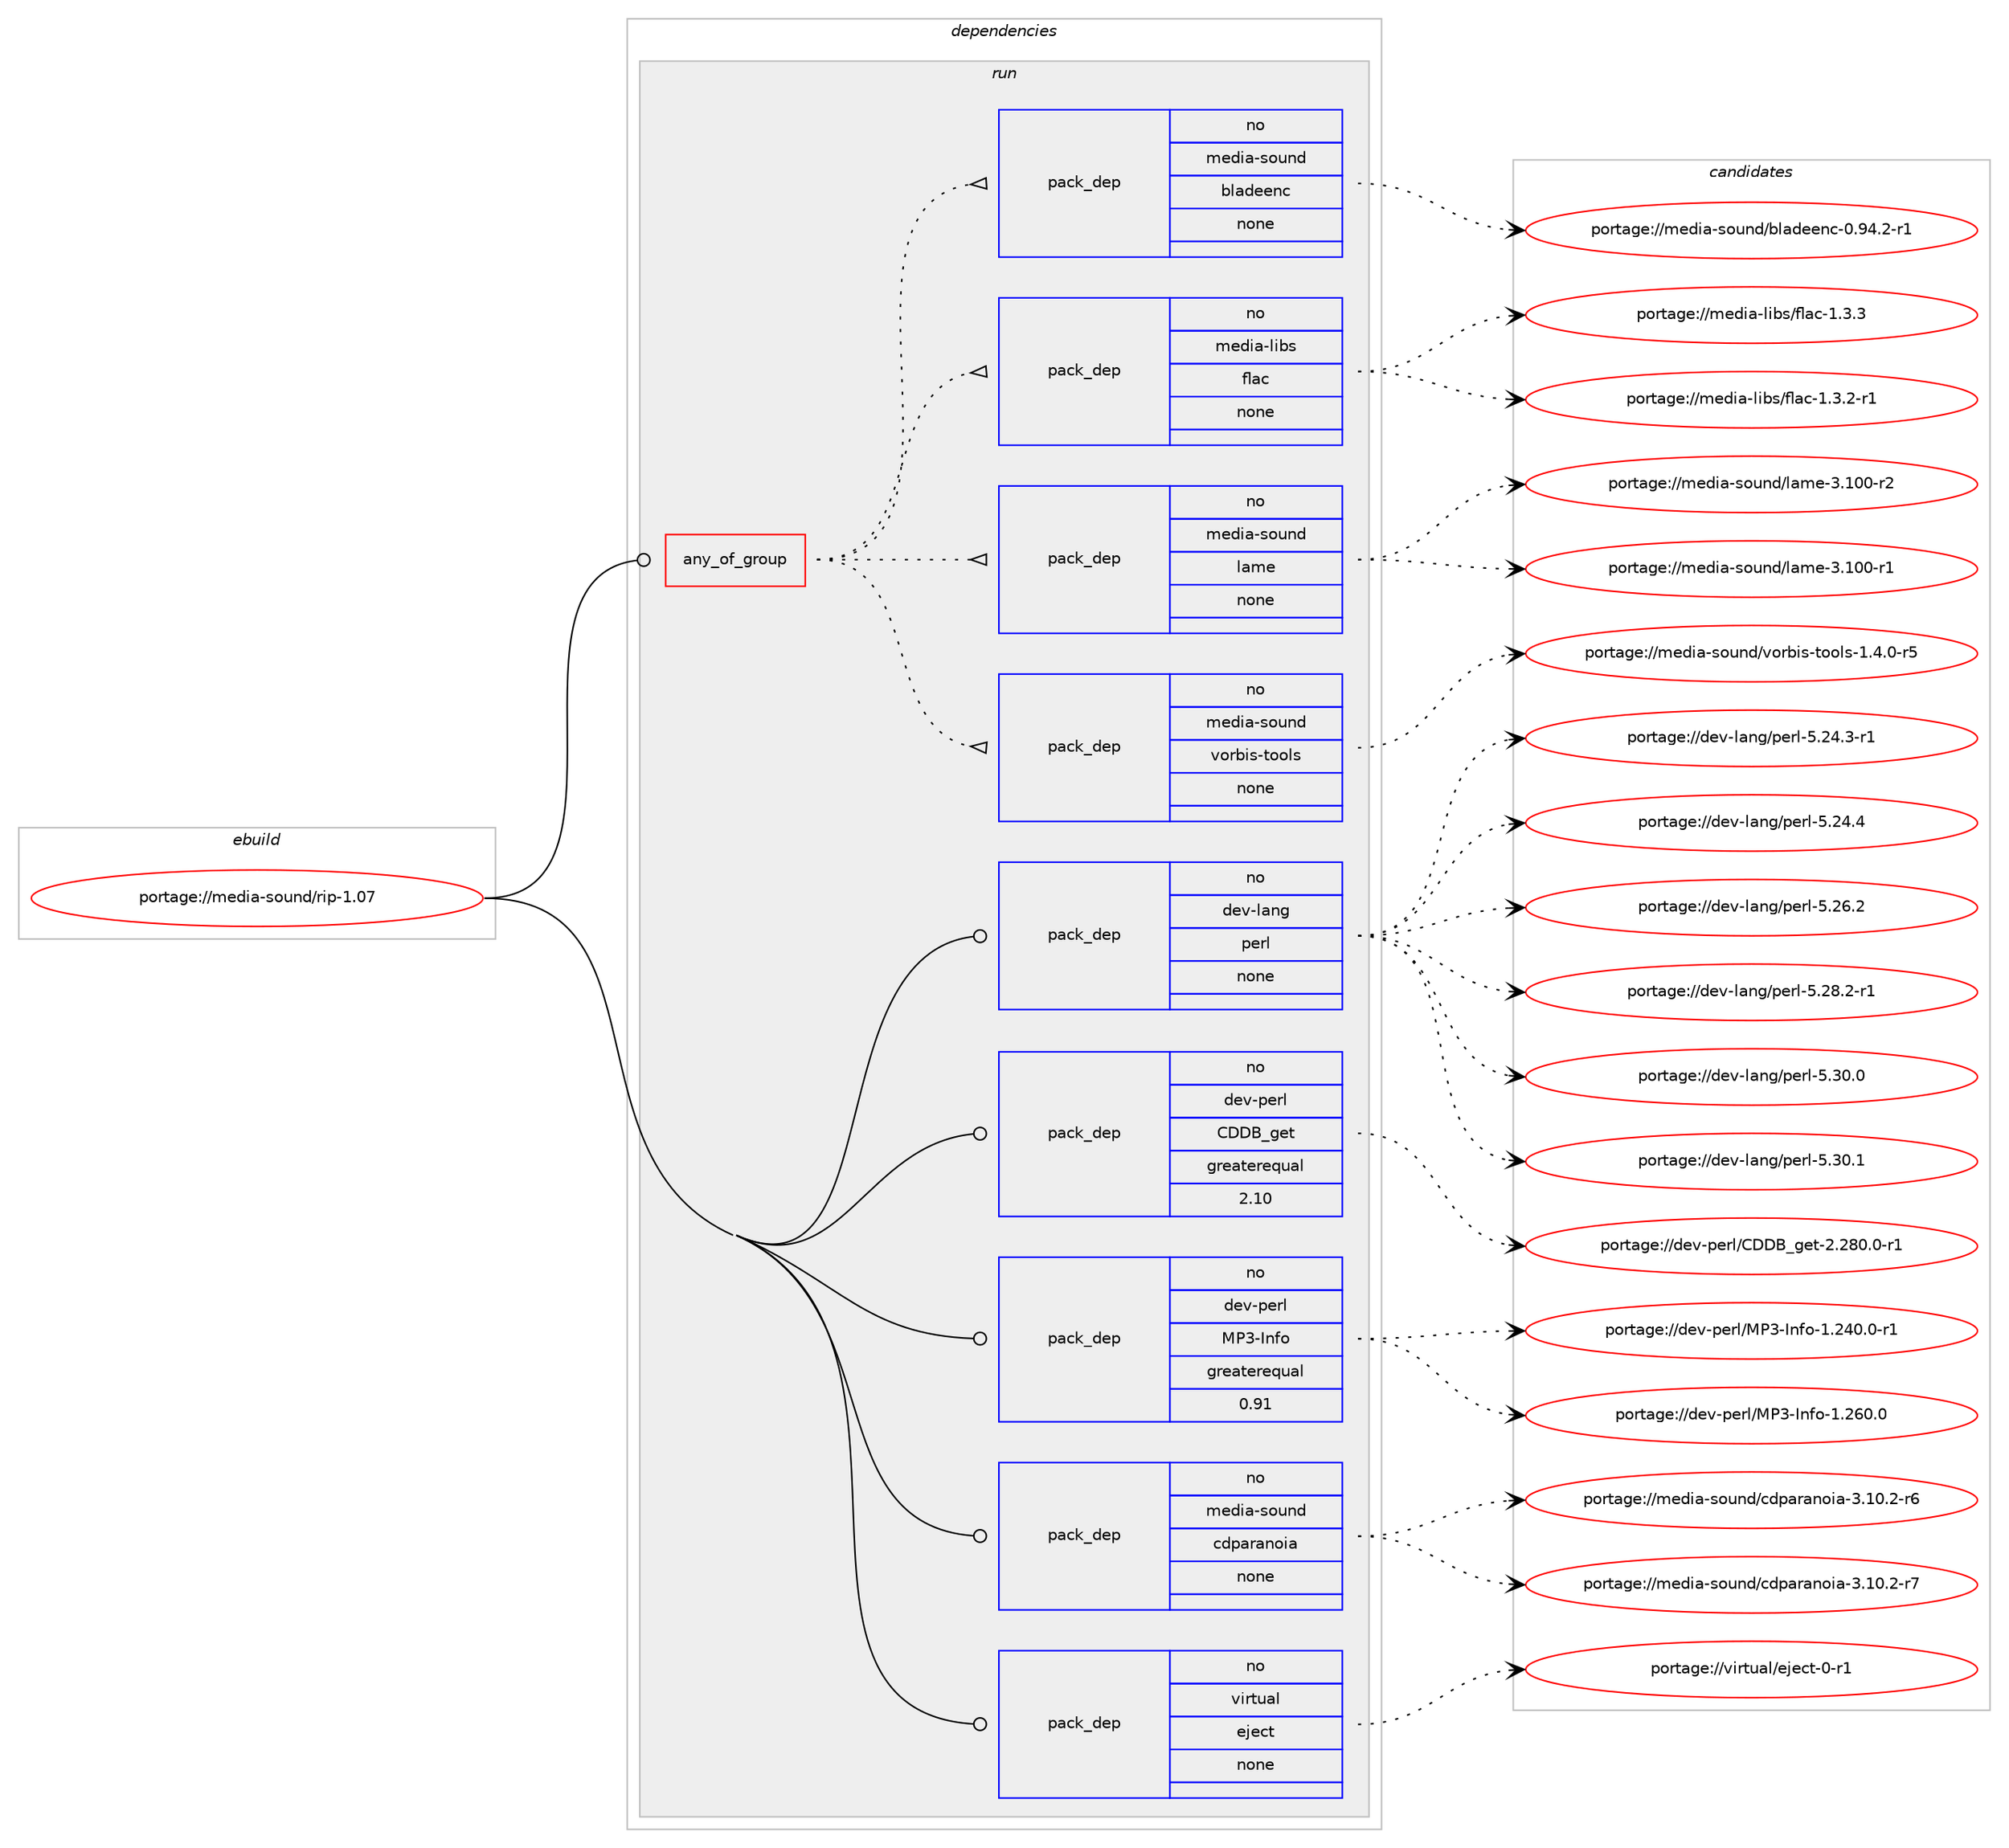 digraph prolog {

# *************
# Graph options
# *************

newrank=true;
concentrate=true;
compound=true;
graph [rankdir=LR,fontname=Helvetica,fontsize=10,ranksep=1.5];#, ranksep=2.5, nodesep=0.2];
edge  [arrowhead=vee];
node  [fontname=Helvetica,fontsize=10];

# **********
# The ebuild
# **********

subgraph cluster_leftcol {
color=gray;
rank=same;
label=<<i>ebuild</i>>;
id [label="portage://media-sound/rip-1.07", color=red, width=4, href="../media-sound/rip-1.07.svg"];
}

# ****************
# The dependencies
# ****************

subgraph cluster_midcol {
color=gray;
label=<<i>dependencies</i>>;
subgraph cluster_compile {
fillcolor="#eeeeee";
style=filled;
label=<<i>compile</i>>;
}
subgraph cluster_compileandrun {
fillcolor="#eeeeee";
style=filled;
label=<<i>compile and run</i>>;
}
subgraph cluster_run {
fillcolor="#eeeeee";
style=filled;
label=<<i>run</i>>;
subgraph any5373 {
dependency336021 [label=<<TABLE BORDER="0" CELLBORDER="1" CELLSPACING="0" CELLPADDING="4"><TR><TD CELLPADDING="10">any_of_group</TD></TR></TABLE>>, shape=none, color=red];subgraph pack246985 {
dependency336022 [label=<<TABLE BORDER="0" CELLBORDER="1" CELLSPACING="0" CELLPADDING="4" WIDTH="220"><TR><TD ROWSPAN="6" CELLPADDING="30">pack_dep</TD></TR><TR><TD WIDTH="110">no</TD></TR><TR><TD>media-sound</TD></TR><TR><TD>vorbis-tools</TD></TR><TR><TD>none</TD></TR><TR><TD></TD></TR></TABLE>>, shape=none, color=blue];
}
dependency336021:e -> dependency336022:w [weight=20,style="dotted",arrowhead="oinv"];
subgraph pack246986 {
dependency336023 [label=<<TABLE BORDER="0" CELLBORDER="1" CELLSPACING="0" CELLPADDING="4" WIDTH="220"><TR><TD ROWSPAN="6" CELLPADDING="30">pack_dep</TD></TR><TR><TD WIDTH="110">no</TD></TR><TR><TD>media-sound</TD></TR><TR><TD>lame</TD></TR><TR><TD>none</TD></TR><TR><TD></TD></TR></TABLE>>, shape=none, color=blue];
}
dependency336021:e -> dependency336023:w [weight=20,style="dotted",arrowhead="oinv"];
subgraph pack246987 {
dependency336024 [label=<<TABLE BORDER="0" CELLBORDER="1" CELLSPACING="0" CELLPADDING="4" WIDTH="220"><TR><TD ROWSPAN="6" CELLPADDING="30">pack_dep</TD></TR><TR><TD WIDTH="110">no</TD></TR><TR><TD>media-libs</TD></TR><TR><TD>flac</TD></TR><TR><TD>none</TD></TR><TR><TD></TD></TR></TABLE>>, shape=none, color=blue];
}
dependency336021:e -> dependency336024:w [weight=20,style="dotted",arrowhead="oinv"];
subgraph pack246988 {
dependency336025 [label=<<TABLE BORDER="0" CELLBORDER="1" CELLSPACING="0" CELLPADDING="4" WIDTH="220"><TR><TD ROWSPAN="6" CELLPADDING="30">pack_dep</TD></TR><TR><TD WIDTH="110">no</TD></TR><TR><TD>media-sound</TD></TR><TR><TD>bladeenc</TD></TR><TR><TD>none</TD></TR><TR><TD></TD></TR></TABLE>>, shape=none, color=blue];
}
dependency336021:e -> dependency336025:w [weight=20,style="dotted",arrowhead="oinv"];
}
id:e -> dependency336021:w [weight=20,style="solid",arrowhead="odot"];
subgraph pack246989 {
dependency336026 [label=<<TABLE BORDER="0" CELLBORDER="1" CELLSPACING="0" CELLPADDING="4" WIDTH="220"><TR><TD ROWSPAN="6" CELLPADDING="30">pack_dep</TD></TR><TR><TD WIDTH="110">no</TD></TR><TR><TD>dev-lang</TD></TR><TR><TD>perl</TD></TR><TR><TD>none</TD></TR><TR><TD></TD></TR></TABLE>>, shape=none, color=blue];
}
id:e -> dependency336026:w [weight=20,style="solid",arrowhead="odot"];
subgraph pack246990 {
dependency336027 [label=<<TABLE BORDER="0" CELLBORDER="1" CELLSPACING="0" CELLPADDING="4" WIDTH="220"><TR><TD ROWSPAN="6" CELLPADDING="30">pack_dep</TD></TR><TR><TD WIDTH="110">no</TD></TR><TR><TD>dev-perl</TD></TR><TR><TD>CDDB_get</TD></TR><TR><TD>greaterequal</TD></TR><TR><TD>2.10</TD></TR></TABLE>>, shape=none, color=blue];
}
id:e -> dependency336027:w [weight=20,style="solid",arrowhead="odot"];
subgraph pack246991 {
dependency336028 [label=<<TABLE BORDER="0" CELLBORDER="1" CELLSPACING="0" CELLPADDING="4" WIDTH="220"><TR><TD ROWSPAN="6" CELLPADDING="30">pack_dep</TD></TR><TR><TD WIDTH="110">no</TD></TR><TR><TD>dev-perl</TD></TR><TR><TD>MP3-Info</TD></TR><TR><TD>greaterequal</TD></TR><TR><TD>0.91</TD></TR></TABLE>>, shape=none, color=blue];
}
id:e -> dependency336028:w [weight=20,style="solid",arrowhead="odot"];
subgraph pack246992 {
dependency336029 [label=<<TABLE BORDER="0" CELLBORDER="1" CELLSPACING="0" CELLPADDING="4" WIDTH="220"><TR><TD ROWSPAN="6" CELLPADDING="30">pack_dep</TD></TR><TR><TD WIDTH="110">no</TD></TR><TR><TD>media-sound</TD></TR><TR><TD>cdparanoia</TD></TR><TR><TD>none</TD></TR><TR><TD></TD></TR></TABLE>>, shape=none, color=blue];
}
id:e -> dependency336029:w [weight=20,style="solid",arrowhead="odot"];
subgraph pack246993 {
dependency336030 [label=<<TABLE BORDER="0" CELLBORDER="1" CELLSPACING="0" CELLPADDING="4" WIDTH="220"><TR><TD ROWSPAN="6" CELLPADDING="30">pack_dep</TD></TR><TR><TD WIDTH="110">no</TD></TR><TR><TD>virtual</TD></TR><TR><TD>eject</TD></TR><TR><TD>none</TD></TR><TR><TD></TD></TR></TABLE>>, shape=none, color=blue];
}
id:e -> dependency336030:w [weight=20,style="solid",arrowhead="odot"];
}
}

# **************
# The candidates
# **************

subgraph cluster_choices {
rank=same;
color=gray;
label=<<i>candidates</i>>;

subgraph choice246985 {
color=black;
nodesep=1;
choiceportage10910110010597451151111171101004711811111498105115451161111111081154549465246484511453 [label="portage://media-sound/vorbis-tools-1.4.0-r5", color=red, width=4,href="../media-sound/vorbis-tools-1.4.0-r5.svg"];
dependency336022:e -> choiceportage10910110010597451151111171101004711811111498105115451161111111081154549465246484511453:w [style=dotted,weight="100"];
}
subgraph choice246986 {
color=black;
nodesep=1;
choiceportage109101100105974511511111711010047108971091014551464948484511449 [label="portage://media-sound/lame-3.100-r1", color=red, width=4,href="../media-sound/lame-3.100-r1.svg"];
choiceportage109101100105974511511111711010047108971091014551464948484511450 [label="portage://media-sound/lame-3.100-r2", color=red, width=4,href="../media-sound/lame-3.100-r2.svg"];
dependency336023:e -> choiceportage109101100105974511511111711010047108971091014551464948484511449:w [style=dotted,weight="100"];
dependency336023:e -> choiceportage109101100105974511511111711010047108971091014551464948484511450:w [style=dotted,weight="100"];
}
subgraph choice246987 {
color=black;
nodesep=1;
choiceportage1091011001059745108105981154710210897994549465146504511449 [label="portage://media-libs/flac-1.3.2-r1", color=red, width=4,href="../media-libs/flac-1.3.2-r1.svg"];
choiceportage109101100105974510810598115471021089799454946514651 [label="portage://media-libs/flac-1.3.3", color=red, width=4,href="../media-libs/flac-1.3.3.svg"];
dependency336024:e -> choiceportage1091011001059745108105981154710210897994549465146504511449:w [style=dotted,weight="100"];
dependency336024:e -> choiceportage109101100105974510810598115471021089799454946514651:w [style=dotted,weight="100"];
}
subgraph choice246988 {
color=black;
nodesep=1;
choiceportage109101100105974511511111711010047981089710010110111099454846575246504511449 [label="portage://media-sound/bladeenc-0.94.2-r1", color=red, width=4,href="../media-sound/bladeenc-0.94.2-r1.svg"];
dependency336025:e -> choiceportage109101100105974511511111711010047981089710010110111099454846575246504511449:w [style=dotted,weight="100"];
}
subgraph choice246989 {
color=black;
nodesep=1;
choiceportage100101118451089711010347112101114108455346505246514511449 [label="portage://dev-lang/perl-5.24.3-r1", color=red, width=4,href="../dev-lang/perl-5.24.3-r1.svg"];
choiceportage10010111845108971101034711210111410845534650524652 [label="portage://dev-lang/perl-5.24.4", color=red, width=4,href="../dev-lang/perl-5.24.4.svg"];
choiceportage10010111845108971101034711210111410845534650544650 [label="portage://dev-lang/perl-5.26.2", color=red, width=4,href="../dev-lang/perl-5.26.2.svg"];
choiceportage100101118451089711010347112101114108455346505646504511449 [label="portage://dev-lang/perl-5.28.2-r1", color=red, width=4,href="../dev-lang/perl-5.28.2-r1.svg"];
choiceportage10010111845108971101034711210111410845534651484648 [label="portage://dev-lang/perl-5.30.0", color=red, width=4,href="../dev-lang/perl-5.30.0.svg"];
choiceportage10010111845108971101034711210111410845534651484649 [label="portage://dev-lang/perl-5.30.1", color=red, width=4,href="../dev-lang/perl-5.30.1.svg"];
dependency336026:e -> choiceportage100101118451089711010347112101114108455346505246514511449:w [style=dotted,weight="100"];
dependency336026:e -> choiceportage10010111845108971101034711210111410845534650524652:w [style=dotted,weight="100"];
dependency336026:e -> choiceportage10010111845108971101034711210111410845534650544650:w [style=dotted,weight="100"];
dependency336026:e -> choiceportage100101118451089711010347112101114108455346505646504511449:w [style=dotted,weight="100"];
dependency336026:e -> choiceportage10010111845108971101034711210111410845534651484648:w [style=dotted,weight="100"];
dependency336026:e -> choiceportage10010111845108971101034711210111410845534651484649:w [style=dotted,weight="100"];
}
subgraph choice246990 {
color=black;
nodesep=1;
choiceportage1001011184511210111410847676868669510310111645504650564846484511449 [label="portage://dev-perl/CDDB_get-2.280.0-r1", color=red, width=4,href="../dev-perl/CDDB_get-2.280.0-r1.svg"];
dependency336027:e -> choiceportage1001011184511210111410847676868669510310111645504650564846484511449:w [style=dotted,weight="100"];
}
subgraph choice246991 {
color=black;
nodesep=1;
choiceportage1001011184511210111410847778051457311010211145494650524846484511449 [label="portage://dev-perl/MP3-Info-1.240.0-r1", color=red, width=4,href="../dev-perl/MP3-Info-1.240.0-r1.svg"];
choiceportage100101118451121011141084777805145731101021114549465054484648 [label="portage://dev-perl/MP3-Info-1.260.0", color=red, width=4,href="../dev-perl/MP3-Info-1.260.0.svg"];
dependency336028:e -> choiceportage1001011184511210111410847778051457311010211145494650524846484511449:w [style=dotted,weight="100"];
dependency336028:e -> choiceportage100101118451121011141084777805145731101021114549465054484648:w [style=dotted,weight="100"];
}
subgraph choice246992 {
color=black;
nodesep=1;
choiceportage10910110010597451151111171101004799100112971149711011110597455146494846504511454 [label="portage://media-sound/cdparanoia-3.10.2-r6", color=red, width=4,href="../media-sound/cdparanoia-3.10.2-r6.svg"];
choiceportage10910110010597451151111171101004799100112971149711011110597455146494846504511455 [label="portage://media-sound/cdparanoia-3.10.2-r7", color=red, width=4,href="../media-sound/cdparanoia-3.10.2-r7.svg"];
dependency336029:e -> choiceportage10910110010597451151111171101004799100112971149711011110597455146494846504511454:w [style=dotted,weight="100"];
dependency336029:e -> choiceportage10910110010597451151111171101004799100112971149711011110597455146494846504511455:w [style=dotted,weight="100"];
}
subgraph choice246993 {
color=black;
nodesep=1;
choiceportage11810511411611797108471011061019911645484511449 [label="portage://virtual/eject-0-r1", color=red, width=4,href="../virtual/eject-0-r1.svg"];
dependency336030:e -> choiceportage11810511411611797108471011061019911645484511449:w [style=dotted,weight="100"];
}
}

}
